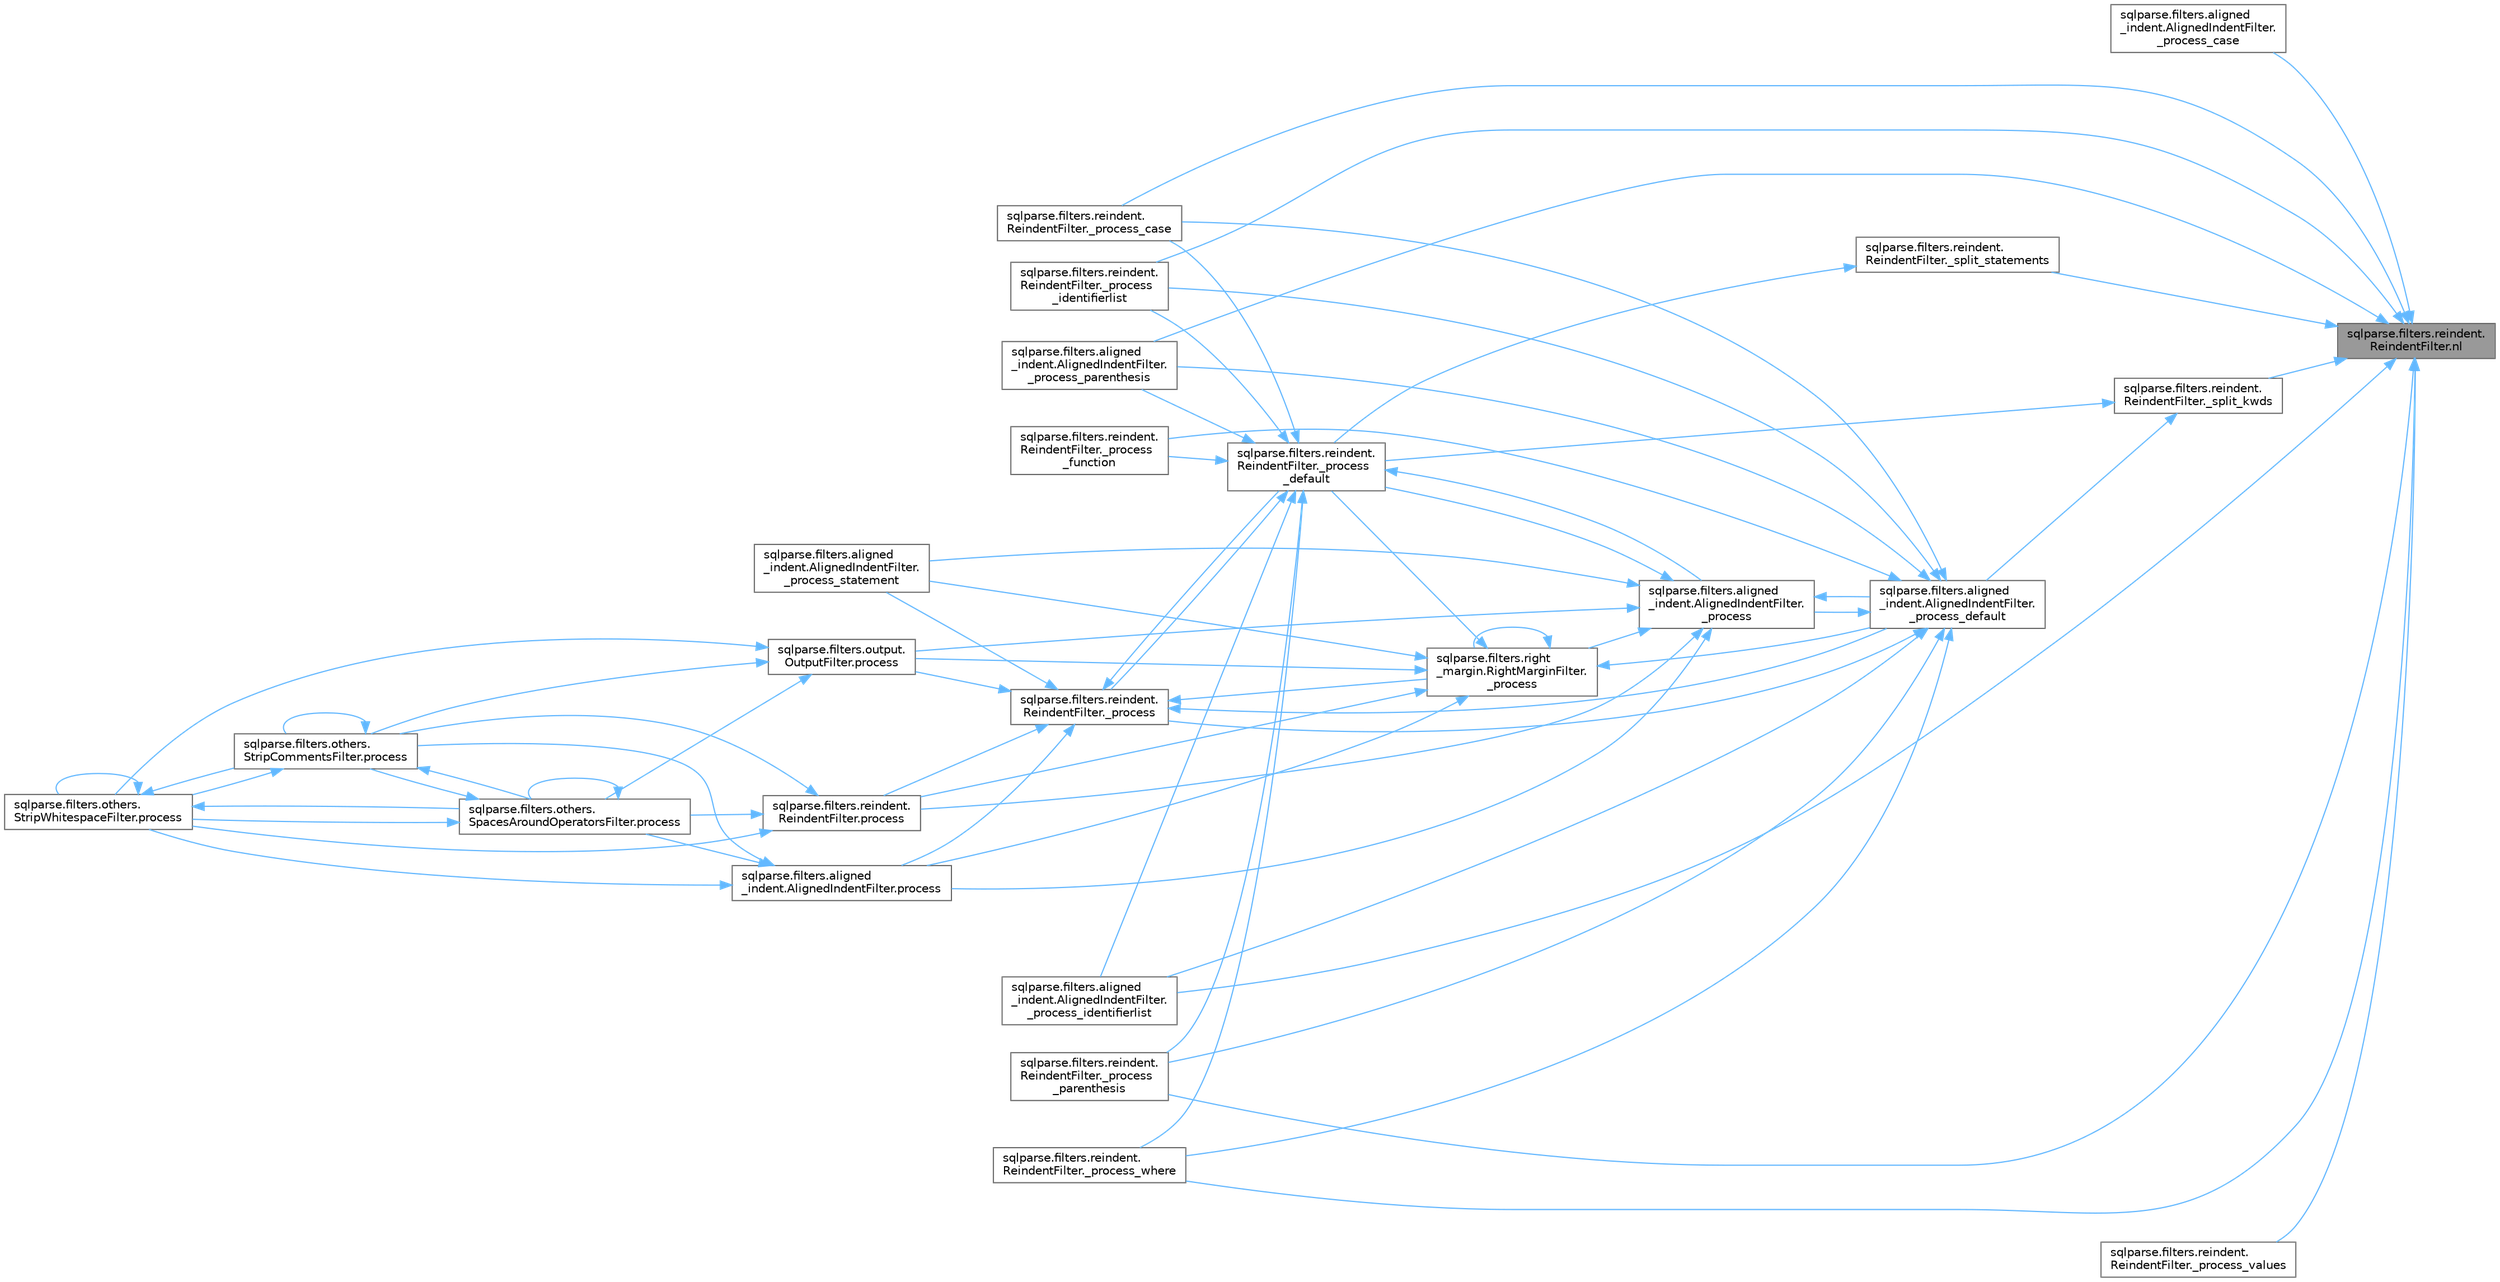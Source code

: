 digraph "sqlparse.filters.reindent.ReindentFilter.nl"
{
 // LATEX_PDF_SIZE
  bgcolor="transparent";
  edge [fontname=Helvetica,fontsize=10,labelfontname=Helvetica,labelfontsize=10];
  node [fontname=Helvetica,fontsize=10,shape=box,height=0.2,width=0.4];
  rankdir="RL";
  Node1 [id="Node000001",label="sqlparse.filters.reindent.\lReindentFilter.nl",height=0.2,width=0.4,color="gray40", fillcolor="grey60", style="filled", fontcolor="black",tooltip=" "];
  Node1 -> Node2 [id="edge1_Node000001_Node000002",dir="back",color="steelblue1",style="solid",tooltip=" "];
  Node2 [id="Node000002",label="sqlparse.filters.aligned\l_indent.AlignedIndentFilter.\l_process_case",height=0.2,width=0.4,color="grey40", fillcolor="white", style="filled",URL="$classsqlparse_1_1filters_1_1aligned__indent_1_1_aligned_indent_filter.html#a86c5818f59fc0c33da38e4d776be62d0",tooltip=" "];
  Node1 -> Node3 [id="edge2_Node000001_Node000003",dir="back",color="steelblue1",style="solid",tooltip=" "];
  Node3 [id="Node000003",label="sqlparse.filters.reindent.\lReindentFilter._process_case",height=0.2,width=0.4,color="grey40", fillcolor="white", style="filled",URL="$classsqlparse_1_1filters_1_1reindent_1_1_reindent_filter.html#aa388d01e64872b26a75ecd643e04756d",tooltip=" "];
  Node1 -> Node4 [id="edge3_Node000001_Node000004",dir="back",color="steelblue1",style="solid",tooltip=" "];
  Node4 [id="Node000004",label="sqlparse.filters.aligned\l_indent.AlignedIndentFilter.\l_process_identifierlist",height=0.2,width=0.4,color="grey40", fillcolor="white", style="filled",URL="$classsqlparse_1_1filters_1_1aligned__indent_1_1_aligned_indent_filter.html#abcb7771d6ec4e8b27547d32b6ed5a464",tooltip=" "];
  Node1 -> Node5 [id="edge4_Node000001_Node000005",dir="back",color="steelblue1",style="solid",tooltip=" "];
  Node5 [id="Node000005",label="sqlparse.filters.reindent.\lReindentFilter._process\l_identifierlist",height=0.2,width=0.4,color="grey40", fillcolor="white", style="filled",URL="$classsqlparse_1_1filters_1_1reindent_1_1_reindent_filter.html#a78569a89684b032ab25014f95ec08ca6",tooltip=" "];
  Node1 -> Node6 [id="edge5_Node000001_Node000006",dir="back",color="steelblue1",style="solid",tooltip=" "];
  Node6 [id="Node000006",label="sqlparse.filters.aligned\l_indent.AlignedIndentFilter.\l_process_parenthesis",height=0.2,width=0.4,color="grey40", fillcolor="white", style="filled",URL="$classsqlparse_1_1filters_1_1aligned__indent_1_1_aligned_indent_filter.html#a6434c8b95516841ceaa94618c9633ba8",tooltip=" "];
  Node1 -> Node7 [id="edge6_Node000001_Node000007",dir="back",color="steelblue1",style="solid",tooltip=" "];
  Node7 [id="Node000007",label="sqlparse.filters.reindent.\lReindentFilter._process\l_parenthesis",height=0.2,width=0.4,color="grey40", fillcolor="white", style="filled",URL="$classsqlparse_1_1filters_1_1reindent_1_1_reindent_filter.html#a9d47731036de8918efc549068ebb75c8",tooltip=" "];
  Node1 -> Node8 [id="edge7_Node000001_Node000008",dir="back",color="steelblue1",style="solid",tooltip=" "];
  Node8 [id="Node000008",label="sqlparse.filters.reindent.\lReindentFilter._process_values",height=0.2,width=0.4,color="grey40", fillcolor="white", style="filled",URL="$classsqlparse_1_1filters_1_1reindent_1_1_reindent_filter.html#a8462e70a444c879c3afdf0d3b56e5a28",tooltip=" "];
  Node1 -> Node9 [id="edge8_Node000001_Node000009",dir="back",color="steelblue1",style="solid",tooltip=" "];
  Node9 [id="Node000009",label="sqlparse.filters.reindent.\lReindentFilter._process_where",height=0.2,width=0.4,color="grey40", fillcolor="white", style="filled",URL="$classsqlparse_1_1filters_1_1reindent_1_1_reindent_filter.html#a3c457b0c21ece405ff6e543b59dfc8a7",tooltip=" "];
  Node1 -> Node10 [id="edge9_Node000001_Node000010",dir="back",color="steelblue1",style="solid",tooltip=" "];
  Node10 [id="Node000010",label="sqlparse.filters.reindent.\lReindentFilter._split_kwds",height=0.2,width=0.4,color="grey40", fillcolor="white", style="filled",URL="$classsqlparse_1_1filters_1_1reindent_1_1_reindent_filter.html#a1fca586c26a325f1e9150ed20bb699e5",tooltip=" "];
  Node10 -> Node11 [id="edge10_Node000010_Node000011",dir="back",color="steelblue1",style="solid",tooltip=" "];
  Node11 [id="Node000011",label="sqlparse.filters.aligned\l_indent.AlignedIndentFilter.\l_process_default",height=0.2,width=0.4,color="grey40", fillcolor="white", style="filled",URL="$classsqlparse_1_1filters_1_1aligned__indent_1_1_aligned_indent_filter.html#a3ea4e4dfdbefcbe959c08542b0d53201",tooltip=" "];
  Node11 -> Node12 [id="edge11_Node000011_Node000012",dir="back",color="steelblue1",style="solid",tooltip=" "];
  Node12 [id="Node000012",label="sqlparse.filters.aligned\l_indent.AlignedIndentFilter.\l_process",height=0.2,width=0.4,color="grey40", fillcolor="white", style="filled",URL="$classsqlparse_1_1filters_1_1aligned__indent_1_1_aligned_indent_filter.html#ad998883fe7e7b68c6f4a789c37311b87",tooltip=" "];
  Node12 -> Node13 [id="edge12_Node000012_Node000013",dir="back",color="steelblue1",style="solid",tooltip=" "];
  Node13 [id="Node000013",label="sqlparse.filters.right\l_margin.RightMarginFilter.\l_process",height=0.2,width=0.4,color="grey40", fillcolor="white", style="filled",URL="$classsqlparse_1_1filters_1_1right__margin_1_1_right_margin_filter.html#a62b0707d94aff59b0fc1428eca96f6a9",tooltip=" "];
  Node13 -> Node13 [id="edge13_Node000013_Node000013",dir="back",color="steelblue1",style="solid",tooltip=" "];
  Node13 -> Node11 [id="edge14_Node000013_Node000011",dir="back",color="steelblue1",style="solid",tooltip=" "];
  Node13 -> Node14 [id="edge15_Node000013_Node000014",dir="back",color="steelblue1",style="solid",tooltip=" "];
  Node14 [id="Node000014",label="sqlparse.filters.reindent.\lReindentFilter._process\l_default",height=0.2,width=0.4,color="grey40", fillcolor="white", style="filled",URL="$classsqlparse_1_1filters_1_1reindent_1_1_reindent_filter.html#a1c1a3a8db38895a336e3e44c9ce4dc14",tooltip=" "];
  Node14 -> Node12 [id="edge16_Node000014_Node000012",dir="back",color="steelblue1",style="solid",tooltip=" "];
  Node14 -> Node15 [id="edge17_Node000014_Node000015",dir="back",color="steelblue1",style="solid",tooltip=" "];
  Node15 [id="Node000015",label="sqlparse.filters.reindent.\lReindentFilter._process",height=0.2,width=0.4,color="grey40", fillcolor="white", style="filled",URL="$classsqlparse_1_1filters_1_1reindent_1_1_reindent_filter.html#aa8d7cd3a887a74b15b60245754c2f0ad",tooltip=" "];
  Node15 -> Node13 [id="edge18_Node000015_Node000013",dir="back",color="steelblue1",style="solid",tooltip=" "];
  Node15 -> Node11 [id="edge19_Node000015_Node000011",dir="back",color="steelblue1",style="solid",tooltip=" "];
  Node15 -> Node14 [id="edge20_Node000015_Node000014",dir="back",color="steelblue1",style="solid",tooltip=" "];
  Node15 -> Node16 [id="edge21_Node000015_Node000016",dir="back",color="steelblue1",style="solid",tooltip=" "];
  Node16 [id="Node000016",label="sqlparse.filters.aligned\l_indent.AlignedIndentFilter.\l_process_statement",height=0.2,width=0.4,color="grey40", fillcolor="white", style="filled",URL="$classsqlparse_1_1filters_1_1aligned__indent_1_1_aligned_indent_filter.html#a0dc0e7f7d4e057c4840e8b0830e2e31e",tooltip=" "];
  Node15 -> Node17 [id="edge22_Node000015_Node000017",dir="back",color="steelblue1",style="solid",tooltip=" "];
  Node17 [id="Node000017",label="sqlparse.filters.aligned\l_indent.AlignedIndentFilter.process",height=0.2,width=0.4,color="grey40", fillcolor="white", style="filled",URL="$classsqlparse_1_1filters_1_1aligned__indent_1_1_aligned_indent_filter.html#a932c29e956eedefc82ac8c90ac4a46e0",tooltip=" "];
  Node17 -> Node18 [id="edge23_Node000017_Node000018",dir="back",color="steelblue1",style="solid",tooltip=" "];
  Node18 [id="Node000018",label="sqlparse.filters.others.\lSpacesAroundOperatorsFilter.process",height=0.2,width=0.4,color="grey40", fillcolor="white", style="filled",URL="$classsqlparse_1_1filters_1_1others_1_1_spaces_around_operators_filter.html#a1a4308bab3c941f190c9aa6fa6d99492",tooltip=" "];
  Node18 -> Node18 [id="edge24_Node000018_Node000018",dir="back",color="steelblue1",style="solid",tooltip=" "];
  Node18 -> Node19 [id="edge25_Node000018_Node000019",dir="back",color="steelblue1",style="solid",tooltip=" "];
  Node19 [id="Node000019",label="sqlparse.filters.others.\lStripCommentsFilter.process",height=0.2,width=0.4,color="grey40", fillcolor="white", style="filled",URL="$classsqlparse_1_1filters_1_1others_1_1_strip_comments_filter.html#a7aeeca5b82a1b2768af6be530fbbd448",tooltip=" "];
  Node19 -> Node18 [id="edge26_Node000019_Node000018",dir="back",color="steelblue1",style="solid",tooltip=" "];
  Node19 -> Node19 [id="edge27_Node000019_Node000019",dir="back",color="steelblue1",style="solid",tooltip=" "];
  Node19 -> Node20 [id="edge28_Node000019_Node000020",dir="back",color="steelblue1",style="solid",tooltip=" "];
  Node20 [id="Node000020",label="sqlparse.filters.others.\lStripWhitespaceFilter.process",height=0.2,width=0.4,color="grey40", fillcolor="white", style="filled",URL="$classsqlparse_1_1filters_1_1others_1_1_strip_whitespace_filter.html#a6a736c7dd56d1257bede1672a9e3302b",tooltip=" "];
  Node20 -> Node18 [id="edge29_Node000020_Node000018",dir="back",color="steelblue1",style="solid",tooltip=" "];
  Node20 -> Node19 [id="edge30_Node000020_Node000019",dir="back",color="steelblue1",style="solid",tooltip=" "];
  Node20 -> Node20 [id="edge31_Node000020_Node000020",dir="back",color="steelblue1",style="solid",tooltip=" "];
  Node18 -> Node20 [id="edge32_Node000018_Node000020",dir="back",color="steelblue1",style="solid",tooltip=" "];
  Node17 -> Node19 [id="edge33_Node000017_Node000019",dir="back",color="steelblue1",style="solid",tooltip=" "];
  Node17 -> Node20 [id="edge34_Node000017_Node000020",dir="back",color="steelblue1",style="solid",tooltip=" "];
  Node15 -> Node21 [id="edge35_Node000015_Node000021",dir="back",color="steelblue1",style="solid",tooltip=" "];
  Node21 [id="Node000021",label="sqlparse.filters.output.\lOutputFilter.process",height=0.2,width=0.4,color="grey40", fillcolor="white", style="filled",URL="$classsqlparse_1_1filters_1_1output_1_1_output_filter.html#a3a3811380b4736898bf22188c02ac442",tooltip=" "];
  Node21 -> Node18 [id="edge36_Node000021_Node000018",dir="back",color="steelblue1",style="solid",tooltip=" "];
  Node21 -> Node19 [id="edge37_Node000021_Node000019",dir="back",color="steelblue1",style="solid",tooltip=" "];
  Node21 -> Node20 [id="edge38_Node000021_Node000020",dir="back",color="steelblue1",style="solid",tooltip=" "];
  Node15 -> Node22 [id="edge39_Node000015_Node000022",dir="back",color="steelblue1",style="solid",tooltip=" "];
  Node22 [id="Node000022",label="sqlparse.filters.reindent.\lReindentFilter.process",height=0.2,width=0.4,color="grey40", fillcolor="white", style="filled",URL="$classsqlparse_1_1filters_1_1reindent_1_1_reindent_filter.html#aee98c0fb7d6a3052e6c3c837f706830e",tooltip=" "];
  Node22 -> Node18 [id="edge40_Node000022_Node000018",dir="back",color="steelblue1",style="solid",tooltip=" "];
  Node22 -> Node19 [id="edge41_Node000022_Node000019",dir="back",color="steelblue1",style="solid",tooltip=" "];
  Node22 -> Node20 [id="edge42_Node000022_Node000020",dir="back",color="steelblue1",style="solid",tooltip=" "];
  Node14 -> Node3 [id="edge43_Node000014_Node000003",dir="back",color="steelblue1",style="solid",tooltip=" "];
  Node14 -> Node23 [id="edge44_Node000014_Node000023",dir="back",color="steelblue1",style="solid",tooltip=" "];
  Node23 [id="Node000023",label="sqlparse.filters.reindent.\lReindentFilter._process\l_function",height=0.2,width=0.4,color="grey40", fillcolor="white", style="filled",URL="$classsqlparse_1_1filters_1_1reindent_1_1_reindent_filter.html#a4743aabf7578671b08c44758a79221a1",tooltip=" "];
  Node14 -> Node4 [id="edge45_Node000014_Node000004",dir="back",color="steelblue1",style="solid",tooltip=" "];
  Node14 -> Node5 [id="edge46_Node000014_Node000005",dir="back",color="steelblue1",style="solid",tooltip=" "];
  Node14 -> Node6 [id="edge47_Node000014_Node000006",dir="back",color="steelblue1",style="solid",tooltip=" "];
  Node14 -> Node7 [id="edge48_Node000014_Node000007",dir="back",color="steelblue1",style="solid",tooltip=" "];
  Node14 -> Node9 [id="edge49_Node000014_Node000009",dir="back",color="steelblue1",style="solid",tooltip=" "];
  Node13 -> Node16 [id="edge50_Node000013_Node000016",dir="back",color="steelblue1",style="solid",tooltip=" "];
  Node13 -> Node17 [id="edge51_Node000013_Node000017",dir="back",color="steelblue1",style="solid",tooltip=" "];
  Node13 -> Node21 [id="edge52_Node000013_Node000021",dir="back",color="steelblue1",style="solid",tooltip=" "];
  Node13 -> Node22 [id="edge53_Node000013_Node000022",dir="back",color="steelblue1",style="solid",tooltip=" "];
  Node12 -> Node11 [id="edge54_Node000012_Node000011",dir="back",color="steelblue1",style="solid",tooltip=" "];
  Node12 -> Node14 [id="edge55_Node000012_Node000014",dir="back",color="steelblue1",style="solid",tooltip=" "];
  Node12 -> Node16 [id="edge56_Node000012_Node000016",dir="back",color="steelblue1",style="solid",tooltip=" "];
  Node12 -> Node17 [id="edge57_Node000012_Node000017",dir="back",color="steelblue1",style="solid",tooltip=" "];
  Node12 -> Node21 [id="edge58_Node000012_Node000021",dir="back",color="steelblue1",style="solid",tooltip=" "];
  Node12 -> Node22 [id="edge59_Node000012_Node000022",dir="back",color="steelblue1",style="solid",tooltip=" "];
  Node11 -> Node15 [id="edge60_Node000011_Node000015",dir="back",color="steelblue1",style="solid",tooltip=" "];
  Node11 -> Node3 [id="edge61_Node000011_Node000003",dir="back",color="steelblue1",style="solid",tooltip=" "];
  Node11 -> Node23 [id="edge62_Node000011_Node000023",dir="back",color="steelblue1",style="solid",tooltip=" "];
  Node11 -> Node4 [id="edge63_Node000011_Node000004",dir="back",color="steelblue1",style="solid",tooltip=" "];
  Node11 -> Node5 [id="edge64_Node000011_Node000005",dir="back",color="steelblue1",style="solid",tooltip=" "];
  Node11 -> Node6 [id="edge65_Node000011_Node000006",dir="back",color="steelblue1",style="solid",tooltip=" "];
  Node11 -> Node7 [id="edge66_Node000011_Node000007",dir="back",color="steelblue1",style="solid",tooltip=" "];
  Node11 -> Node9 [id="edge67_Node000011_Node000009",dir="back",color="steelblue1",style="solid",tooltip=" "];
  Node10 -> Node14 [id="edge68_Node000010_Node000014",dir="back",color="steelblue1",style="solid",tooltip=" "];
  Node1 -> Node24 [id="edge69_Node000001_Node000024",dir="back",color="steelblue1",style="solid",tooltip=" "];
  Node24 [id="Node000024",label="sqlparse.filters.reindent.\lReindentFilter._split_statements",height=0.2,width=0.4,color="grey40", fillcolor="white", style="filled",URL="$classsqlparse_1_1filters_1_1reindent_1_1_reindent_filter.html#a172a5c6d57edffb58c5a1860295f83cc",tooltip=" "];
  Node24 -> Node14 [id="edge70_Node000024_Node000014",dir="back",color="steelblue1",style="solid",tooltip=" "];
}
